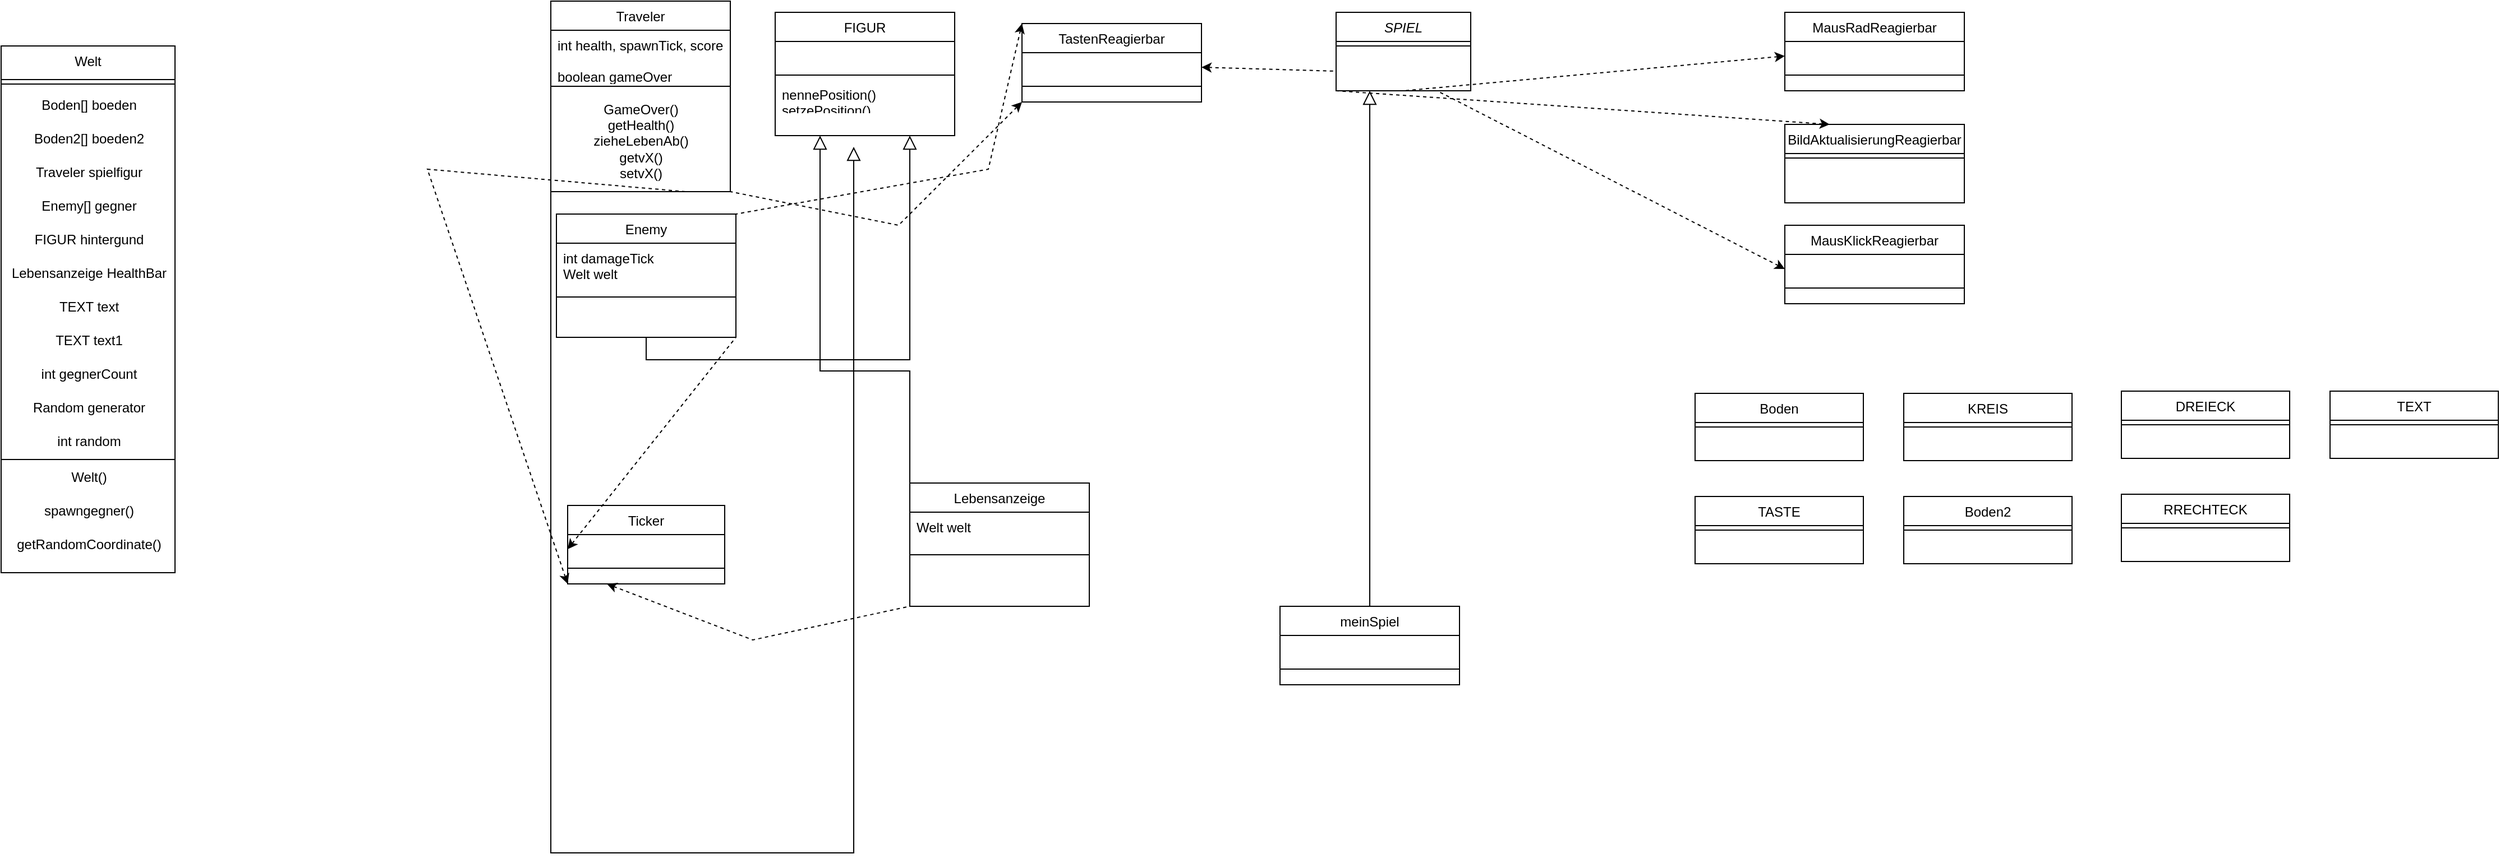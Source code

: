 <mxfile version="24.6.2" type="device">
  <diagram id="C5RBs43oDa-KdzZeNtuy" name="Page-1">
    <mxGraphModel dx="4598" dy="2096" grid="1" gridSize="10" guides="1" tooltips="1" connect="1" arrows="1" fold="1" page="1" pageScale="1" pageWidth="827" pageHeight="1169" math="0" shadow="0">
      <root>
        <mxCell id="WIyWlLk6GJQsqaUBKTNV-0" />
        <mxCell id="WIyWlLk6GJQsqaUBKTNV-1" parent="WIyWlLk6GJQsqaUBKTNV-0" />
        <mxCell id="zkfFHV4jXpPFQw0GAbJ--0" value="SPIEL" style="swimlane;fontStyle=2;align=center;verticalAlign=top;childLayout=stackLayout;horizontal=1;startSize=26;horizontalStack=0;resizeParent=1;resizeLast=0;collapsible=1;marginBottom=0;rounded=0;shadow=0;strokeWidth=1;" parent="WIyWlLk6GJQsqaUBKTNV-1" vertex="1">
          <mxGeometry x="580" y="40" width="120" height="70" as="geometry">
            <mxRectangle x="230" y="140" width="160" height="26" as="alternateBounds" />
          </mxGeometry>
        </mxCell>
        <mxCell id="zkfFHV4jXpPFQw0GAbJ--4" value="" style="line;html=1;strokeWidth=1;align=left;verticalAlign=middle;spacingTop=-1;spacingLeft=3;spacingRight=3;rotatable=0;labelPosition=right;points=[];portConstraint=eastwest;" parent="zkfFHV4jXpPFQw0GAbJ--0" vertex="1">
          <mxGeometry y="26" width="120" height="8" as="geometry" />
        </mxCell>
        <mxCell id="zkfFHV4jXpPFQw0GAbJ--6" value="FIGUR" style="swimlane;fontStyle=0;align=center;verticalAlign=top;childLayout=stackLayout;horizontal=1;startSize=26;horizontalStack=0;resizeParent=1;resizeLast=0;collapsible=1;marginBottom=0;rounded=0;shadow=0;strokeWidth=1;" parent="WIyWlLk6GJQsqaUBKTNV-1" vertex="1">
          <mxGeometry x="80" y="40" width="160" height="110" as="geometry">
            <mxRectangle x="130" y="380" width="160" height="26" as="alternateBounds" />
          </mxGeometry>
        </mxCell>
        <mxCell id="zkfFHV4jXpPFQw0GAbJ--8" value="&#xa;" style="text;align=left;verticalAlign=top;spacingLeft=4;spacingRight=4;overflow=hidden;rotatable=0;points=[[0,0.5],[1,0.5]];portConstraint=eastwest;rounded=0;shadow=0;html=0;" parent="zkfFHV4jXpPFQw0GAbJ--6" vertex="1">
          <mxGeometry y="26" width="160" height="26" as="geometry" />
        </mxCell>
        <mxCell id="zkfFHV4jXpPFQw0GAbJ--9" value="" style="line;html=1;strokeWidth=1;align=left;verticalAlign=middle;spacingTop=-1;spacingLeft=3;spacingRight=3;rotatable=0;labelPosition=right;points=[];portConstraint=eastwest;" parent="zkfFHV4jXpPFQw0GAbJ--6" vertex="1">
          <mxGeometry y="52" width="160" height="8" as="geometry" />
        </mxCell>
        <mxCell id="zkfFHV4jXpPFQw0GAbJ--11" value="nennePosition()&#xa;setzePosition()&#xa;" style="text;align=left;verticalAlign=top;spacingLeft=4;spacingRight=4;overflow=hidden;rotatable=0;points=[[0,0.5],[1,0.5]];portConstraint=eastwest;" parent="zkfFHV4jXpPFQw0GAbJ--6" vertex="1">
          <mxGeometry y="60" width="160" height="26" as="geometry" />
        </mxCell>
        <mxCell id="zkfFHV4jXpPFQw0GAbJ--17" value="Welt&#xa;" style="swimlane;fontStyle=0;align=center;verticalAlign=top;childLayout=stackLayout;horizontal=1;startSize=30;horizontalStack=0;resizeParent=1;resizeLast=0;collapsible=1;marginBottom=0;rounded=0;shadow=0;strokeWidth=1;" parent="WIyWlLk6GJQsqaUBKTNV-1" vertex="1">
          <mxGeometry x="-610" y="70" width="155" height="470" as="geometry">
            <mxRectangle x="550" y="140" width="160" height="26" as="alternateBounds" />
          </mxGeometry>
        </mxCell>
        <mxCell id="zkfFHV4jXpPFQw0GAbJ--23" value="" style="line;html=1;strokeWidth=1;align=left;verticalAlign=middle;spacingTop=-1;spacingLeft=3;spacingRight=3;rotatable=0;labelPosition=right;points=[];portConstraint=eastwest;" parent="zkfFHV4jXpPFQw0GAbJ--17" vertex="1">
          <mxGeometry y="30" width="155" height="8" as="geometry" />
        </mxCell>
        <mxCell id="ryKPD-HurAPPG4gzWI9g-6" value="&lt;div&gt;Boden[] boeden&lt;/div&gt;" style="text;html=1;align=center;verticalAlign=middle;resizable=0;points=[];autosize=1;strokeColor=none;fillColor=none;" vertex="1" parent="zkfFHV4jXpPFQw0GAbJ--17">
          <mxGeometry y="38" width="155" height="30" as="geometry" />
        </mxCell>
        <mxCell id="ryKPD-HurAPPG4gzWI9g-10" value="&lt;div&gt;Boden2[] boeden2&lt;/div&gt;" style="text;html=1;align=center;verticalAlign=middle;resizable=0;points=[];autosize=1;strokeColor=none;fillColor=none;" vertex="1" parent="zkfFHV4jXpPFQw0GAbJ--17">
          <mxGeometry y="68" width="155" height="30" as="geometry" />
        </mxCell>
        <mxCell id="ryKPD-HurAPPG4gzWI9g-11" value="Traveler spielfigur" style="text;html=1;align=center;verticalAlign=middle;resizable=0;points=[];autosize=1;strokeColor=none;fillColor=none;" vertex="1" parent="zkfFHV4jXpPFQw0GAbJ--17">
          <mxGeometry y="98" width="155" height="30" as="geometry" />
        </mxCell>
        <mxCell id="ryKPD-HurAPPG4gzWI9g-12" value="Enemy[] gegner" style="text;html=1;align=center;verticalAlign=middle;resizable=0;points=[];autosize=1;strokeColor=none;fillColor=none;" vertex="1" parent="zkfFHV4jXpPFQw0GAbJ--17">
          <mxGeometry y="128" width="155" height="30" as="geometry" />
        </mxCell>
        <mxCell id="ryKPD-HurAPPG4gzWI9g-13" value="FIGUR hintergund" style="text;html=1;align=center;verticalAlign=middle;resizable=0;points=[];autosize=1;strokeColor=none;fillColor=none;" vertex="1" parent="zkfFHV4jXpPFQw0GAbJ--17">
          <mxGeometry y="158" width="155" height="30" as="geometry" />
        </mxCell>
        <mxCell id="ryKPD-HurAPPG4gzWI9g-14" value="Lebensanzeige HealthBar" style="text;html=1;align=center;verticalAlign=middle;resizable=0;points=[];autosize=1;strokeColor=none;fillColor=none;" vertex="1" parent="zkfFHV4jXpPFQw0GAbJ--17">
          <mxGeometry y="188" width="155" height="30" as="geometry" />
        </mxCell>
        <mxCell id="ryKPD-HurAPPG4gzWI9g-18" value="TEXT text" style="text;html=1;align=center;verticalAlign=middle;resizable=0;points=[];autosize=1;strokeColor=none;fillColor=none;" vertex="1" parent="zkfFHV4jXpPFQw0GAbJ--17">
          <mxGeometry y="218" width="155" height="30" as="geometry" />
        </mxCell>
        <mxCell id="ryKPD-HurAPPG4gzWI9g-17" value="TEXT text1" style="text;html=1;align=center;verticalAlign=middle;resizable=0;points=[];autosize=1;strokeColor=none;fillColor=none;" vertex="1" parent="zkfFHV4jXpPFQw0GAbJ--17">
          <mxGeometry y="248" width="155" height="30" as="geometry" />
        </mxCell>
        <mxCell id="ryKPD-HurAPPG4gzWI9g-16" value="int gegnerCount" style="text;html=1;align=center;verticalAlign=middle;resizable=0;points=[];autosize=1;strokeColor=none;fillColor=none;" vertex="1" parent="zkfFHV4jXpPFQw0GAbJ--17">
          <mxGeometry y="278" width="155" height="30" as="geometry" />
        </mxCell>
        <mxCell id="ryKPD-HurAPPG4gzWI9g-15" value="Random generator" style="text;html=1;align=center;verticalAlign=middle;resizable=0;points=[];autosize=1;strokeColor=none;fillColor=none;" vertex="1" parent="zkfFHV4jXpPFQw0GAbJ--17">
          <mxGeometry y="308" width="155" height="30" as="geometry" />
        </mxCell>
        <mxCell id="ryKPD-HurAPPG4gzWI9g-19" value="int random" style="text;html=1;align=center;verticalAlign=middle;resizable=0;points=[];autosize=1;strokeColor=none;fillColor=none;" vertex="1" parent="zkfFHV4jXpPFQw0GAbJ--17">
          <mxGeometry y="338" width="155" height="30" as="geometry" />
        </mxCell>
        <mxCell id="ryKPD-HurAPPG4gzWI9g-5" value="" style="line;html=1;strokeWidth=1;align=left;verticalAlign=middle;spacingTop=-1;spacingLeft=3;spacingRight=3;rotatable=0;labelPosition=right;points=[];portConstraint=eastwest;" vertex="1" parent="zkfFHV4jXpPFQw0GAbJ--17">
          <mxGeometry y="368" width="155" height="2" as="geometry" />
        </mxCell>
        <mxCell id="ryKPD-HurAPPG4gzWI9g-22" value="Welt()" style="text;html=1;align=center;verticalAlign=middle;resizable=0;points=[];autosize=1;strokeColor=none;fillColor=none;" vertex="1" parent="zkfFHV4jXpPFQw0GAbJ--17">
          <mxGeometry y="370" width="155" height="30" as="geometry" />
        </mxCell>
        <mxCell id="ryKPD-HurAPPG4gzWI9g-27" value="spawngegner()" style="text;html=1;align=center;verticalAlign=middle;resizable=0;points=[];autosize=1;strokeColor=none;fillColor=none;" vertex="1" parent="zkfFHV4jXpPFQw0GAbJ--17">
          <mxGeometry y="400" width="155" height="30" as="geometry" />
        </mxCell>
        <mxCell id="ryKPD-HurAPPG4gzWI9g-26" value="getRandomCoordinate()" style="text;html=1;align=center;verticalAlign=middle;resizable=0;points=[];autosize=1;strokeColor=none;fillColor=none;" vertex="1" parent="zkfFHV4jXpPFQw0GAbJ--17">
          <mxGeometry y="430" width="155" height="30" as="geometry" />
        </mxCell>
        <mxCell id="RF7vVi_PfDZku9P29pad-0" value="meinSpiel" style="swimlane;fontStyle=0;align=center;verticalAlign=top;childLayout=stackLayout;horizontal=1;startSize=26;horizontalStack=0;resizeParent=1;resizeLast=0;collapsible=1;marginBottom=0;rounded=0;shadow=0;strokeWidth=1;" parent="WIyWlLk6GJQsqaUBKTNV-1" vertex="1">
          <mxGeometry x="530" y="570" width="160" height="70" as="geometry">
            <mxRectangle x="340" y="380" width="170" height="26" as="alternateBounds" />
          </mxGeometry>
        </mxCell>
        <mxCell id="RF7vVi_PfDZku9P29pad-1" value="&#xa;" style="text;align=left;verticalAlign=top;spacingLeft=4;spacingRight=4;overflow=hidden;rotatable=0;points=[[0,0.5],[1,0.5]];portConstraint=eastwest;" parent="RF7vVi_PfDZku9P29pad-0" vertex="1">
          <mxGeometry y="26" width="160" height="26" as="geometry" />
        </mxCell>
        <mxCell id="RF7vVi_PfDZku9P29pad-2" value="" style="line;html=1;strokeWidth=1;align=left;verticalAlign=middle;spacingTop=-1;spacingLeft=3;spacingRight=3;rotatable=0;labelPosition=right;points=[];portConstraint=eastwest;" parent="RF7vVi_PfDZku9P29pad-0" vertex="1">
          <mxGeometry y="52" width="160" height="8" as="geometry" />
        </mxCell>
        <mxCell id="RF7vVi_PfDZku9P29pad-3" value="" style="endArrow=block;endSize=10;endFill=0;shadow=0;strokeWidth=1;rounded=0;curved=0;edgeStyle=elbowEdgeStyle;elbow=vertical;exitX=0.5;exitY=0;exitDx=0;exitDy=0;entryX=0.25;entryY=1;entryDx=0;entryDy=0;" parent="WIyWlLk6GJQsqaUBKTNV-1" source="RF7vVi_PfDZku9P29pad-0" target="zkfFHV4jXpPFQw0GAbJ--0" edge="1">
          <mxGeometry width="160" relative="1" as="geometry">
            <mxPoint x="520" y="360" as="sourcePoint" />
            <mxPoint x="580" y="65" as="targetPoint" />
            <Array as="points">
              <mxPoint x="620" y="320" />
              <mxPoint x="860" y="310" />
            </Array>
          </mxGeometry>
        </mxCell>
        <mxCell id="RF7vVi_PfDZku9P29pad-7" value="MausRadReagierbar" style="swimlane;fontStyle=0;align=center;verticalAlign=top;childLayout=stackLayout;horizontal=1;startSize=26;horizontalStack=0;resizeParent=1;resizeLast=0;collapsible=1;marginBottom=0;rounded=0;shadow=0;strokeWidth=1;" parent="WIyWlLk6GJQsqaUBKTNV-1" vertex="1">
          <mxGeometry x="980" y="40" width="160" height="70" as="geometry">
            <mxRectangle x="340" y="380" width="170" height="26" as="alternateBounds" />
          </mxGeometry>
        </mxCell>
        <mxCell id="RF7vVi_PfDZku9P29pad-8" value="&#xa;" style="text;align=left;verticalAlign=top;spacingLeft=4;spacingRight=4;overflow=hidden;rotatable=0;points=[[0,0.5],[1,0.5]];portConstraint=eastwest;" parent="RF7vVi_PfDZku9P29pad-7" vertex="1">
          <mxGeometry y="26" width="160" height="26" as="geometry" />
        </mxCell>
        <mxCell id="RF7vVi_PfDZku9P29pad-9" value="" style="line;html=1;strokeWidth=1;align=left;verticalAlign=middle;spacingTop=-1;spacingLeft=3;spacingRight=3;rotatable=0;labelPosition=right;points=[];portConstraint=eastwest;" parent="RF7vVi_PfDZku9P29pad-7" vertex="1">
          <mxGeometry y="52" width="160" height="8" as="geometry" />
        </mxCell>
        <mxCell id="RF7vVi_PfDZku9P29pad-10" value="TastenReagierbar" style="swimlane;fontStyle=0;align=center;verticalAlign=top;childLayout=stackLayout;horizontal=1;startSize=26;horizontalStack=0;resizeParent=1;resizeLast=0;collapsible=1;marginBottom=0;rounded=0;shadow=0;strokeWidth=1;" parent="WIyWlLk6GJQsqaUBKTNV-1" vertex="1">
          <mxGeometry x="300" y="50" width="160" height="70" as="geometry">
            <mxRectangle x="340" y="380" width="170" height="26" as="alternateBounds" />
          </mxGeometry>
        </mxCell>
        <mxCell id="RF7vVi_PfDZku9P29pad-11" value="&#xa;" style="text;align=left;verticalAlign=top;spacingLeft=4;spacingRight=4;overflow=hidden;rotatable=0;points=[[0,0.5],[1,0.5]];portConstraint=eastwest;" parent="RF7vVi_PfDZku9P29pad-10" vertex="1">
          <mxGeometry y="26" width="160" height="26" as="geometry" />
        </mxCell>
        <mxCell id="RF7vVi_PfDZku9P29pad-12" value="" style="line;html=1;strokeWidth=1;align=left;verticalAlign=middle;spacingTop=-1;spacingLeft=3;spacingRight=3;rotatable=0;labelPosition=right;points=[];portConstraint=eastwest;" parent="RF7vVi_PfDZku9P29pad-10" vertex="1">
          <mxGeometry y="52" width="160" height="8" as="geometry" />
        </mxCell>
        <mxCell id="RF7vVi_PfDZku9P29pad-13" value="BildAktualisierungReagierbar" style="swimlane;fontStyle=0;align=center;verticalAlign=top;childLayout=stackLayout;horizontal=1;startSize=26;horizontalStack=0;resizeParent=1;resizeLast=0;collapsible=1;marginBottom=0;rounded=0;shadow=0;strokeWidth=1;" parent="WIyWlLk6GJQsqaUBKTNV-1" vertex="1">
          <mxGeometry x="980" y="140" width="160" height="70" as="geometry">
            <mxRectangle x="340" y="380" width="170" height="26" as="alternateBounds" />
          </mxGeometry>
        </mxCell>
        <mxCell id="RF7vVi_PfDZku9P29pad-15" value="" style="line;html=1;strokeWidth=1;align=left;verticalAlign=middle;spacingTop=-1;spacingLeft=3;spacingRight=3;rotatable=0;labelPosition=right;points=[];portConstraint=eastwest;" parent="RF7vVi_PfDZku9P29pad-13" vertex="1">
          <mxGeometry y="26" width="160" height="8" as="geometry" />
        </mxCell>
        <mxCell id="RF7vVi_PfDZku9P29pad-20" value="MausKlickReagierbar" style="swimlane;fontStyle=0;align=center;verticalAlign=top;childLayout=stackLayout;horizontal=1;startSize=26;horizontalStack=0;resizeParent=1;resizeLast=0;collapsible=1;marginBottom=0;rounded=0;shadow=0;strokeWidth=1;" parent="WIyWlLk6GJQsqaUBKTNV-1" vertex="1">
          <mxGeometry x="980" y="230" width="160" height="70" as="geometry">
            <mxRectangle x="340" y="380" width="170" height="26" as="alternateBounds" />
          </mxGeometry>
        </mxCell>
        <mxCell id="RF7vVi_PfDZku9P29pad-21" value="&#xa;" style="text;align=left;verticalAlign=top;spacingLeft=4;spacingRight=4;overflow=hidden;rotatable=0;points=[[0,0.5],[1,0.5]];portConstraint=eastwest;" parent="RF7vVi_PfDZku9P29pad-20" vertex="1">
          <mxGeometry y="26" width="160" height="26" as="geometry" />
        </mxCell>
        <mxCell id="RF7vVi_PfDZku9P29pad-22" value="" style="line;html=1;strokeWidth=1;align=left;verticalAlign=middle;spacingTop=-1;spacingLeft=3;spacingRight=3;rotatable=0;labelPosition=right;points=[];portConstraint=eastwest;" parent="RF7vVi_PfDZku9P29pad-20" vertex="1">
          <mxGeometry y="52" width="160" height="8" as="geometry" />
        </mxCell>
        <mxCell id="9usZAQ6hyR7BaKOIYr8N-0" value="Ticker" style="swimlane;fontStyle=0;align=center;verticalAlign=top;childLayout=stackLayout;horizontal=1;startSize=26;horizontalStack=0;resizeParent=1;resizeLast=0;collapsible=1;marginBottom=0;rounded=0;shadow=0;strokeWidth=1;" parent="WIyWlLk6GJQsqaUBKTNV-1" vertex="1">
          <mxGeometry x="-105" y="480" width="140" height="70" as="geometry">
            <mxRectangle x="340" y="380" width="170" height="26" as="alternateBounds" />
          </mxGeometry>
        </mxCell>
        <mxCell id="9usZAQ6hyR7BaKOIYr8N-1" value="&#xa;" style="text;align=left;verticalAlign=top;spacingLeft=4;spacingRight=4;overflow=hidden;rotatable=0;points=[[0,0.5],[1,0.5]];portConstraint=eastwest;" parent="9usZAQ6hyR7BaKOIYr8N-0" vertex="1">
          <mxGeometry y="26" width="140" height="26" as="geometry" />
        </mxCell>
        <mxCell id="9usZAQ6hyR7BaKOIYr8N-2" value="" style="line;html=1;strokeWidth=1;align=left;verticalAlign=middle;spacingTop=-1;spacingLeft=3;spacingRight=3;rotatable=0;labelPosition=right;points=[];portConstraint=eastwest;" parent="9usZAQ6hyR7BaKOIYr8N-0" vertex="1">
          <mxGeometry y="52" width="140" height="8" as="geometry" />
        </mxCell>
        <mxCell id="9usZAQ6hyR7BaKOIYr8N-4" value="Traveler" style="swimlane;fontStyle=0;align=center;verticalAlign=top;childLayout=stackLayout;horizontal=1;startSize=26;horizontalStack=0;resizeParent=1;resizeLast=0;collapsible=1;marginBottom=0;rounded=0;shadow=0;strokeWidth=1;" parent="WIyWlLk6GJQsqaUBKTNV-1" vertex="1">
          <mxGeometry x="-120" y="30" width="160" height="170" as="geometry">
            <mxRectangle x="130" y="380" width="160" height="26" as="alternateBounds" />
          </mxGeometry>
        </mxCell>
        <mxCell id="9usZAQ6hyR7BaKOIYr8N-5" value="int health, spawnTick, score&#xa;&#xa;boolean gameOver" style="text;align=left;verticalAlign=top;spacingLeft=4;spacingRight=4;overflow=hidden;rotatable=0;points=[[0,0.5],[1,0.5]];portConstraint=eastwest;rounded=0;shadow=0;html=0;" parent="9usZAQ6hyR7BaKOIYr8N-4" vertex="1">
          <mxGeometry y="26" width="160" height="44" as="geometry" />
        </mxCell>
        <mxCell id="9usZAQ6hyR7BaKOIYr8N-7" value="&#xa;" style="text;align=left;verticalAlign=top;spacingLeft=4;spacingRight=4;overflow=hidden;rotatable=0;points=[[0,0.5],[1,0.5]];portConstraint=eastwest;" parent="9usZAQ6hyR7BaKOIYr8N-4" vertex="1">
          <mxGeometry y="70" width="160" height="2" as="geometry" />
        </mxCell>
        <mxCell id="9usZAQ6hyR7BaKOIYr8N-6" value="" style="line;html=1;strokeWidth=1;align=left;verticalAlign=middle;spacingTop=-1;spacingLeft=3;spacingRight=3;rotatable=0;labelPosition=right;points=[];portConstraint=eastwest;" parent="9usZAQ6hyR7BaKOIYr8N-4" vertex="1">
          <mxGeometry y="72" width="160" height="8" as="geometry" />
        </mxCell>
        <mxCell id="ryKPD-HurAPPG4gzWI9g-28" value="&lt;div&gt;GameOver()&lt;/div&gt;&lt;div&gt;getHealth()&lt;/div&gt;&lt;div&gt;zieheLebenAb()&lt;/div&gt;&lt;div&gt;getvX()&lt;/div&gt;&lt;div&gt;setvX()&lt;br&gt;&lt;/div&gt;" style="text;html=1;align=center;verticalAlign=middle;resizable=0;points=[];autosize=1;strokeColor=none;fillColor=none;" vertex="1" parent="9usZAQ6hyR7BaKOIYr8N-4">
          <mxGeometry y="80" width="160" height="90" as="geometry" />
        </mxCell>
        <mxCell id="9usZAQ6hyR7BaKOIYr8N-8" value="" style="endArrow=block;endSize=10;endFill=0;shadow=0;strokeWidth=1;rounded=0;curved=0;edgeStyle=elbowEdgeStyle;elbow=vertical;exitX=0;exitY=1;exitDx=0;exitDy=0;" parent="WIyWlLk6GJQsqaUBKTNV-1" source="9usZAQ6hyR7BaKOIYr8N-4" edge="1">
          <mxGeometry width="160" relative="1" as="geometry">
            <mxPoint x="290" y="530" as="sourcePoint" />
            <mxPoint x="150" y="160" as="targetPoint" />
            <Array as="points">
              <mxPoint x="230" y="790" />
            </Array>
          </mxGeometry>
        </mxCell>
        <mxCell id="9usZAQ6hyR7BaKOIYr8N-9" value="Boden" style="swimlane;fontStyle=0;align=center;verticalAlign=top;childLayout=stackLayout;horizontal=1;startSize=26;horizontalStack=0;resizeParent=1;resizeLast=0;collapsible=1;marginBottom=0;rounded=0;shadow=0;strokeWidth=1;" parent="WIyWlLk6GJQsqaUBKTNV-1" vertex="1">
          <mxGeometry x="900" y="380" width="150" height="60" as="geometry">
            <mxRectangle x="550" y="140" width="160" height="26" as="alternateBounds" />
          </mxGeometry>
        </mxCell>
        <mxCell id="9usZAQ6hyR7BaKOIYr8N-10" value="" style="line;html=1;strokeWidth=1;align=left;verticalAlign=middle;spacingTop=-1;spacingLeft=3;spacingRight=3;rotatable=0;labelPosition=right;points=[];portConstraint=eastwest;" parent="9usZAQ6hyR7BaKOIYr8N-9" vertex="1">
          <mxGeometry y="26" width="150" height="8" as="geometry" />
        </mxCell>
        <mxCell id="9usZAQ6hyR7BaKOIYr8N-11" value="TASTE" style="swimlane;fontStyle=0;align=center;verticalAlign=top;childLayout=stackLayout;horizontal=1;startSize=26;horizontalStack=0;resizeParent=1;resizeLast=0;collapsible=1;marginBottom=0;rounded=0;shadow=0;strokeWidth=1;" parent="WIyWlLk6GJQsqaUBKTNV-1" vertex="1">
          <mxGeometry x="900" y="472" width="150" height="60" as="geometry">
            <mxRectangle x="550" y="140" width="160" height="26" as="alternateBounds" />
          </mxGeometry>
        </mxCell>
        <mxCell id="9usZAQ6hyR7BaKOIYr8N-12" value="" style="line;html=1;strokeWidth=1;align=left;verticalAlign=middle;spacingTop=-1;spacingLeft=3;spacingRight=3;rotatable=0;labelPosition=right;points=[];portConstraint=eastwest;" parent="9usZAQ6hyR7BaKOIYr8N-11" vertex="1">
          <mxGeometry y="26" width="150" height="8" as="geometry" />
        </mxCell>
        <mxCell id="g0bu20OueuXg_gRXrB3a-0" value="Enemy" style="swimlane;fontStyle=0;align=center;verticalAlign=top;childLayout=stackLayout;horizontal=1;startSize=26;horizontalStack=0;resizeParent=1;resizeLast=0;collapsible=1;marginBottom=0;rounded=0;shadow=0;strokeWidth=1;" parent="WIyWlLk6GJQsqaUBKTNV-1" vertex="1">
          <mxGeometry x="-115" y="220" width="160" height="110" as="geometry">
            <mxRectangle x="130" y="380" width="160" height="26" as="alternateBounds" />
          </mxGeometry>
        </mxCell>
        <mxCell id="g0bu20OueuXg_gRXrB3a-1" value="int damageTick&#xa;Welt welt&#xa;" style="text;align=left;verticalAlign=top;spacingLeft=4;spacingRight=4;overflow=hidden;rotatable=0;points=[[0,0.5],[1,0.5]];portConstraint=eastwest;rounded=0;shadow=0;html=0;" parent="g0bu20OueuXg_gRXrB3a-0" vertex="1">
          <mxGeometry y="26" width="160" height="44" as="geometry" />
        </mxCell>
        <mxCell id="g0bu20OueuXg_gRXrB3a-2" value="" style="line;html=1;strokeWidth=1;align=left;verticalAlign=middle;spacingTop=-1;spacingLeft=3;spacingRight=3;rotatable=0;labelPosition=right;points=[];portConstraint=eastwest;" parent="g0bu20OueuXg_gRXrB3a-0" vertex="1">
          <mxGeometry y="70" width="160" height="8" as="geometry" />
        </mxCell>
        <mxCell id="g0bu20OueuXg_gRXrB3a-3" value="&#xa;" style="text;align=left;verticalAlign=top;spacingLeft=4;spacingRight=4;overflow=hidden;rotatable=0;points=[[0,0.5],[1,0.5]];portConstraint=eastwest;" parent="g0bu20OueuXg_gRXrB3a-0" vertex="1">
          <mxGeometry y="78" width="160" height="26" as="geometry" />
        </mxCell>
        <mxCell id="g0bu20OueuXg_gRXrB3a-4" value="" style="endArrow=block;endSize=10;endFill=0;shadow=0;strokeWidth=1;rounded=0;curved=0;edgeStyle=elbowEdgeStyle;elbow=vertical;entryX=0.75;entryY=1;entryDx=0;entryDy=0;exitX=0.5;exitY=1;exitDx=0;exitDy=0;" parent="WIyWlLk6GJQsqaUBKTNV-1" source="g0bu20OueuXg_gRXrB3a-0" target="zkfFHV4jXpPFQw0GAbJ--6" edge="1">
          <mxGeometry width="160" relative="1" as="geometry">
            <mxPoint x="-40" y="320" as="sourcePoint" />
            <mxPoint x="210" y="300" as="targetPoint" />
            <Array as="points">
              <mxPoint x="220" y="350" />
            </Array>
          </mxGeometry>
        </mxCell>
        <mxCell id="g0bu20OueuXg_gRXrB3a-5" value="" style="endArrow=none;dashed=1;html=1;rounded=0;strokeColor=default;startArrow=classic;startFill=1;entryX=0;entryY=1;entryDx=0;entryDy=0;exitX=0.25;exitY=0;exitDx=0;exitDy=0;" parent="WIyWlLk6GJQsqaUBKTNV-1" source="RF7vVi_PfDZku9P29pad-13" target="zkfFHV4jXpPFQw0GAbJ--0" edge="1">
          <mxGeometry width="50" height="50" relative="1" as="geometry">
            <mxPoint x="670" y="205" as="sourcePoint" />
            <mxPoint x="720" y="155" as="targetPoint" />
          </mxGeometry>
        </mxCell>
        <mxCell id="g0bu20OueuXg_gRXrB3a-6" value="" style="endArrow=none;dashed=1;html=1;rounded=0;strokeColor=default;startArrow=classic;startFill=1;entryX=0.5;entryY=1;entryDx=0;entryDy=0;exitX=0;exitY=0.5;exitDx=0;exitDy=0;" parent="WIyWlLk6GJQsqaUBKTNV-1" source="RF7vVi_PfDZku9P29pad-8" target="zkfFHV4jXpPFQw0GAbJ--0" edge="1">
          <mxGeometry width="50" height="50" relative="1" as="geometry">
            <mxPoint x="1010" y="456" as="sourcePoint" />
            <mxPoint x="820" y="166" as="targetPoint" />
          </mxGeometry>
        </mxCell>
        <mxCell id="g0bu20OueuXg_gRXrB3a-7" value="" style="endArrow=none;dashed=1;html=1;rounded=0;strokeColor=default;startArrow=classic;startFill=1;entryX=0.75;entryY=1;entryDx=0;entryDy=0;exitX=0;exitY=0.5;exitDx=0;exitDy=0;" parent="WIyWlLk6GJQsqaUBKTNV-1" source="RF7vVi_PfDZku9P29pad-21" target="zkfFHV4jXpPFQw0GAbJ--0" edge="1">
          <mxGeometry width="50" height="50" relative="1" as="geometry">
            <mxPoint x="1110" y="420" as="sourcePoint" />
            <mxPoint x="920" y="130" as="targetPoint" />
          </mxGeometry>
        </mxCell>
        <mxCell id="g0bu20OueuXg_gRXrB3a-8" value="" style="endArrow=none;dashed=1;html=1;rounded=0;strokeColor=default;startArrow=classic;startFill=1;exitX=1;exitY=0.5;exitDx=0;exitDy=0;entryX=0;entryY=0.75;entryDx=0;entryDy=0;" parent="WIyWlLk6GJQsqaUBKTNV-1" source="RF7vVi_PfDZku9P29pad-11" edge="1" target="zkfFHV4jXpPFQw0GAbJ--0">
          <mxGeometry width="50" height="50" relative="1" as="geometry">
            <mxPoint x="1140" y="390" as="sourcePoint" />
            <mxPoint x="470" y="200" as="targetPoint" />
          </mxGeometry>
        </mxCell>
        <mxCell id="g0bu20OueuXg_gRXrB3a-9" value="" style="endArrow=none;dashed=1;html=1;rounded=0;strokeColor=default;startArrow=classic;startFill=1;entryX=1;entryY=1;entryDx=0;entryDy=0;exitX=0;exitY=1;exitDx=0;exitDy=0;" parent="WIyWlLk6GJQsqaUBKTNV-1" source="RF7vVi_PfDZku9P29pad-10" target="9usZAQ6hyR7BaKOIYr8N-4" edge="1">
          <mxGeometry width="50" height="50" relative="1" as="geometry">
            <mxPoint x="320" y="875" as="sourcePoint" />
            <mxPoint x="130" y="585" as="targetPoint" />
            <Array as="points">
              <mxPoint x="190" y="230" />
            </Array>
          </mxGeometry>
        </mxCell>
        <mxCell id="g0bu20OueuXg_gRXrB3a-10" value="" style="endArrow=none;dashed=1;html=1;rounded=0;strokeColor=default;startArrow=classic;startFill=1;entryX=0.75;entryY=1;entryDx=0;entryDy=0;exitX=0;exitY=1;exitDx=0;exitDy=0;" parent="WIyWlLk6GJQsqaUBKTNV-1" source="9usZAQ6hyR7BaKOIYr8N-0" target="9usZAQ6hyR7BaKOIYr8N-4" edge="1">
          <mxGeometry width="50" height="50" relative="1" as="geometry">
            <mxPoint x="240" y="840" as="sourcePoint" />
            <mxPoint x="50" y="550" as="targetPoint" />
            <Array as="points">
              <mxPoint x="-230" y="180" />
            </Array>
          </mxGeometry>
        </mxCell>
        <mxCell id="g0bu20OueuXg_gRXrB3a-11" value="" style="endArrow=none;dashed=1;html=1;rounded=0;strokeColor=default;startArrow=classic;startFill=1;entryX=1;entryY=1;entryDx=0;entryDy=0;exitX=0;exitY=0.5;exitDx=0;exitDy=0;" parent="WIyWlLk6GJQsqaUBKTNV-1" source="9usZAQ6hyR7BaKOIYr8N-1" target="g0bu20OueuXg_gRXrB3a-0" edge="1">
          <mxGeometry width="50" height="50" relative="1" as="geometry">
            <mxPoint x="530" y="820" as="sourcePoint" />
            <mxPoint x="340" y="530" as="targetPoint" />
          </mxGeometry>
        </mxCell>
        <mxCell id="g0bu20OueuXg_gRXrB3a-12" value="" style="endArrow=none;dashed=1;html=1;rounded=0;strokeColor=default;startArrow=classic;startFill=1;entryX=1;entryY=0;entryDx=0;entryDy=0;exitX=0;exitY=0;exitDx=0;exitDy=0;" parent="WIyWlLk6GJQsqaUBKTNV-1" source="RF7vVi_PfDZku9P29pad-10" target="g0bu20OueuXg_gRXrB3a-0" edge="1">
          <mxGeometry width="50" height="50" relative="1" as="geometry">
            <mxPoint x="570" y="200" as="sourcePoint" />
            <mxPoint x="390" y="370" as="targetPoint" />
            <Array as="points">
              <mxPoint x="270" y="180" />
            </Array>
          </mxGeometry>
        </mxCell>
        <mxCell id="ryKPD-HurAPPG4gzWI9g-0" value="KREIS" style="swimlane;fontStyle=0;align=center;verticalAlign=top;childLayout=stackLayout;horizontal=1;startSize=26;horizontalStack=0;resizeParent=1;resizeLast=0;collapsible=1;marginBottom=0;rounded=0;shadow=0;strokeWidth=1;" vertex="1" parent="WIyWlLk6GJQsqaUBKTNV-1">
          <mxGeometry x="1086" y="380" width="150" height="60" as="geometry">
            <mxRectangle x="550" y="140" width="160" height="26" as="alternateBounds" />
          </mxGeometry>
        </mxCell>
        <mxCell id="ryKPD-HurAPPG4gzWI9g-1" value="" style="line;html=1;strokeWidth=1;align=left;verticalAlign=middle;spacingTop=-1;spacingLeft=3;spacingRight=3;rotatable=0;labelPosition=right;points=[];portConstraint=eastwest;" vertex="1" parent="ryKPD-HurAPPG4gzWI9g-0">
          <mxGeometry y="26" width="150" height="8" as="geometry" />
        </mxCell>
        <mxCell id="ryKPD-HurAPPG4gzWI9g-2" value="Boden2" style="swimlane;fontStyle=0;align=center;verticalAlign=top;childLayout=stackLayout;horizontal=1;startSize=26;horizontalStack=0;resizeParent=1;resizeLast=0;collapsible=1;marginBottom=0;rounded=0;shadow=0;strokeWidth=1;" vertex="1" parent="WIyWlLk6GJQsqaUBKTNV-1">
          <mxGeometry x="1086" y="472" width="150" height="60" as="geometry">
            <mxRectangle x="550" y="140" width="160" height="26" as="alternateBounds" />
          </mxGeometry>
        </mxCell>
        <mxCell id="ryKPD-HurAPPG4gzWI9g-3" value="" style="line;html=1;strokeWidth=1;align=left;verticalAlign=middle;spacingTop=-1;spacingLeft=3;spacingRight=3;rotatable=0;labelPosition=right;points=[];portConstraint=eastwest;" vertex="1" parent="ryKPD-HurAPPG4gzWI9g-2">
          <mxGeometry y="26" width="150" height="8" as="geometry" />
        </mxCell>
        <mxCell id="ryKPD-HurAPPG4gzWI9g-29" value="Lebensanzeige" style="swimlane;fontStyle=0;align=center;verticalAlign=top;childLayout=stackLayout;horizontal=1;startSize=26;horizontalStack=0;resizeParent=1;resizeLast=0;collapsible=1;marginBottom=0;rounded=0;shadow=0;strokeWidth=1;" vertex="1" parent="WIyWlLk6GJQsqaUBKTNV-1">
          <mxGeometry x="200" y="460" width="160" height="110" as="geometry">
            <mxRectangle x="130" y="380" width="160" height="26" as="alternateBounds" />
          </mxGeometry>
        </mxCell>
        <mxCell id="ryKPD-HurAPPG4gzWI9g-30" value="Welt welt&#xa;" style="text;align=left;verticalAlign=top;spacingLeft=4;spacingRight=4;overflow=hidden;rotatable=0;points=[[0,0.5],[1,0.5]];portConstraint=eastwest;rounded=0;shadow=0;html=0;" vertex="1" parent="ryKPD-HurAPPG4gzWI9g-29">
          <mxGeometry y="26" width="160" height="34" as="geometry" />
        </mxCell>
        <mxCell id="ryKPD-HurAPPG4gzWI9g-31" value="" style="line;html=1;strokeWidth=1;align=left;verticalAlign=middle;spacingTop=-1;spacingLeft=3;spacingRight=3;rotatable=0;labelPosition=right;points=[];portConstraint=eastwest;" vertex="1" parent="ryKPD-HurAPPG4gzWI9g-29">
          <mxGeometry y="60" width="160" height="8" as="geometry" />
        </mxCell>
        <mxCell id="ryKPD-HurAPPG4gzWI9g-32" value="&#xa;" style="text;align=left;verticalAlign=top;spacingLeft=4;spacingRight=4;overflow=hidden;rotatable=0;points=[[0,0.5],[1,0.5]];portConstraint=eastwest;" vertex="1" parent="ryKPD-HurAPPG4gzWI9g-29">
          <mxGeometry y="68" width="160" height="26" as="geometry" />
        </mxCell>
        <mxCell id="ryKPD-HurAPPG4gzWI9g-33" value="" style="endArrow=block;endSize=10;endFill=0;shadow=0;strokeWidth=1;rounded=0;curved=0;edgeStyle=elbowEdgeStyle;elbow=vertical;exitX=0;exitY=1;exitDx=0;exitDy=0;entryX=0.25;entryY=1;entryDx=0;entryDy=0;" edge="1" parent="WIyWlLk6GJQsqaUBKTNV-1" source="ryKPD-HurAPPG4gzWI9g-29" target="zkfFHV4jXpPFQw0GAbJ--6">
          <mxGeometry width="160" relative="1" as="geometry">
            <mxPoint x="190" y="600" as="sourcePoint" />
            <mxPoint x="-35" y="570" as="targetPoint" />
            <Array as="points" />
          </mxGeometry>
        </mxCell>
        <mxCell id="ryKPD-HurAPPG4gzWI9g-34" value="" style="endArrow=none;dashed=1;html=1;rounded=0;strokeColor=default;startArrow=classic;startFill=1;entryX=0;entryY=1;entryDx=0;entryDy=0;exitX=0.25;exitY=1;exitDx=0;exitDy=0;" edge="1" parent="WIyWlLk6GJQsqaUBKTNV-1" source="9usZAQ6hyR7BaKOIYr8N-0" target="ryKPD-HurAPPG4gzWI9g-29">
          <mxGeometry width="50" height="50" relative="1" as="geometry">
            <mxPoint x="35" y="980" as="sourcePoint" />
            <mxPoint x="140" y="630" as="targetPoint" />
            <Array as="points">
              <mxPoint x="60" y="600" />
            </Array>
          </mxGeometry>
        </mxCell>
        <mxCell id="ryKPD-HurAPPG4gzWI9g-35" value="DREIECK" style="swimlane;fontStyle=0;align=center;verticalAlign=top;childLayout=stackLayout;horizontal=1;startSize=26;horizontalStack=0;resizeParent=1;resizeLast=0;collapsible=1;marginBottom=0;rounded=0;shadow=0;strokeWidth=1;" vertex="1" parent="WIyWlLk6GJQsqaUBKTNV-1">
          <mxGeometry x="1280" y="378" width="150" height="60" as="geometry">
            <mxRectangle x="550" y="140" width="160" height="26" as="alternateBounds" />
          </mxGeometry>
        </mxCell>
        <mxCell id="ryKPD-HurAPPG4gzWI9g-36" value="" style="line;html=1;strokeWidth=1;align=left;verticalAlign=middle;spacingTop=-1;spacingLeft=3;spacingRight=3;rotatable=0;labelPosition=right;points=[];portConstraint=eastwest;" vertex="1" parent="ryKPD-HurAPPG4gzWI9g-35">
          <mxGeometry y="26" width="150" height="8" as="geometry" />
        </mxCell>
        <mxCell id="ryKPD-HurAPPG4gzWI9g-37" value="TEXT" style="swimlane;fontStyle=0;align=center;verticalAlign=top;childLayout=stackLayout;horizontal=1;startSize=26;horizontalStack=0;resizeParent=1;resizeLast=0;collapsible=1;marginBottom=0;rounded=0;shadow=0;strokeWidth=1;" vertex="1" parent="WIyWlLk6GJQsqaUBKTNV-1">
          <mxGeometry x="1466" y="378" width="150" height="60" as="geometry">
            <mxRectangle x="550" y="140" width="160" height="26" as="alternateBounds" />
          </mxGeometry>
        </mxCell>
        <mxCell id="ryKPD-HurAPPG4gzWI9g-38" value="" style="line;html=1;strokeWidth=1;align=left;verticalAlign=middle;spacingTop=-1;spacingLeft=3;spacingRight=3;rotatable=0;labelPosition=right;points=[];portConstraint=eastwest;" vertex="1" parent="ryKPD-HurAPPG4gzWI9g-37">
          <mxGeometry y="26" width="150" height="8" as="geometry" />
        </mxCell>
        <mxCell id="ryKPD-HurAPPG4gzWI9g-39" value="RRECHTECK" style="swimlane;fontStyle=0;align=center;verticalAlign=top;childLayout=stackLayout;horizontal=1;startSize=26;horizontalStack=0;resizeParent=1;resizeLast=0;collapsible=1;marginBottom=0;rounded=0;shadow=0;strokeWidth=1;" vertex="1" parent="WIyWlLk6GJQsqaUBKTNV-1">
          <mxGeometry x="1280" y="470" width="150" height="60" as="geometry">
            <mxRectangle x="550" y="140" width="160" height="26" as="alternateBounds" />
          </mxGeometry>
        </mxCell>
        <mxCell id="ryKPD-HurAPPG4gzWI9g-40" value="" style="line;html=1;strokeWidth=1;align=left;verticalAlign=middle;spacingTop=-1;spacingLeft=3;spacingRight=3;rotatable=0;labelPosition=right;points=[];portConstraint=eastwest;" vertex="1" parent="ryKPD-HurAPPG4gzWI9g-39">
          <mxGeometry y="26" width="150" height="8" as="geometry" />
        </mxCell>
      </root>
    </mxGraphModel>
  </diagram>
</mxfile>
